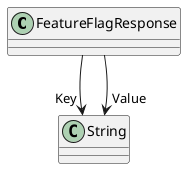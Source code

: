 @startuml
class FeatureFlagResponse {
}
FeatureFlagResponse --> "Key" String
FeatureFlagResponse --> "Value" String
@enduml
